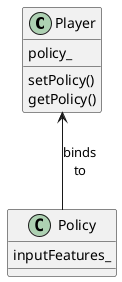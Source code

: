 @startuml



class Player{
    policy_
    setPolicy()
    getPolicy()
}

' which features to observe
' should be state variables
' like hole cards, community cards
' from a single round.
' but we can't save these.
' we need a model.

' note that we can use tf from c++ bu also from python.
' might be good to use python anyway for all the machine learning
' models that are preimplemented? Could use callback functions?
' It'd only be the player that some of the implementation would be Python.
' game state changes, the updated variables are inputs into a nn

class Policy{
    inputFeatures_
}

Player <-- Policy : binds\nto










@enduml
